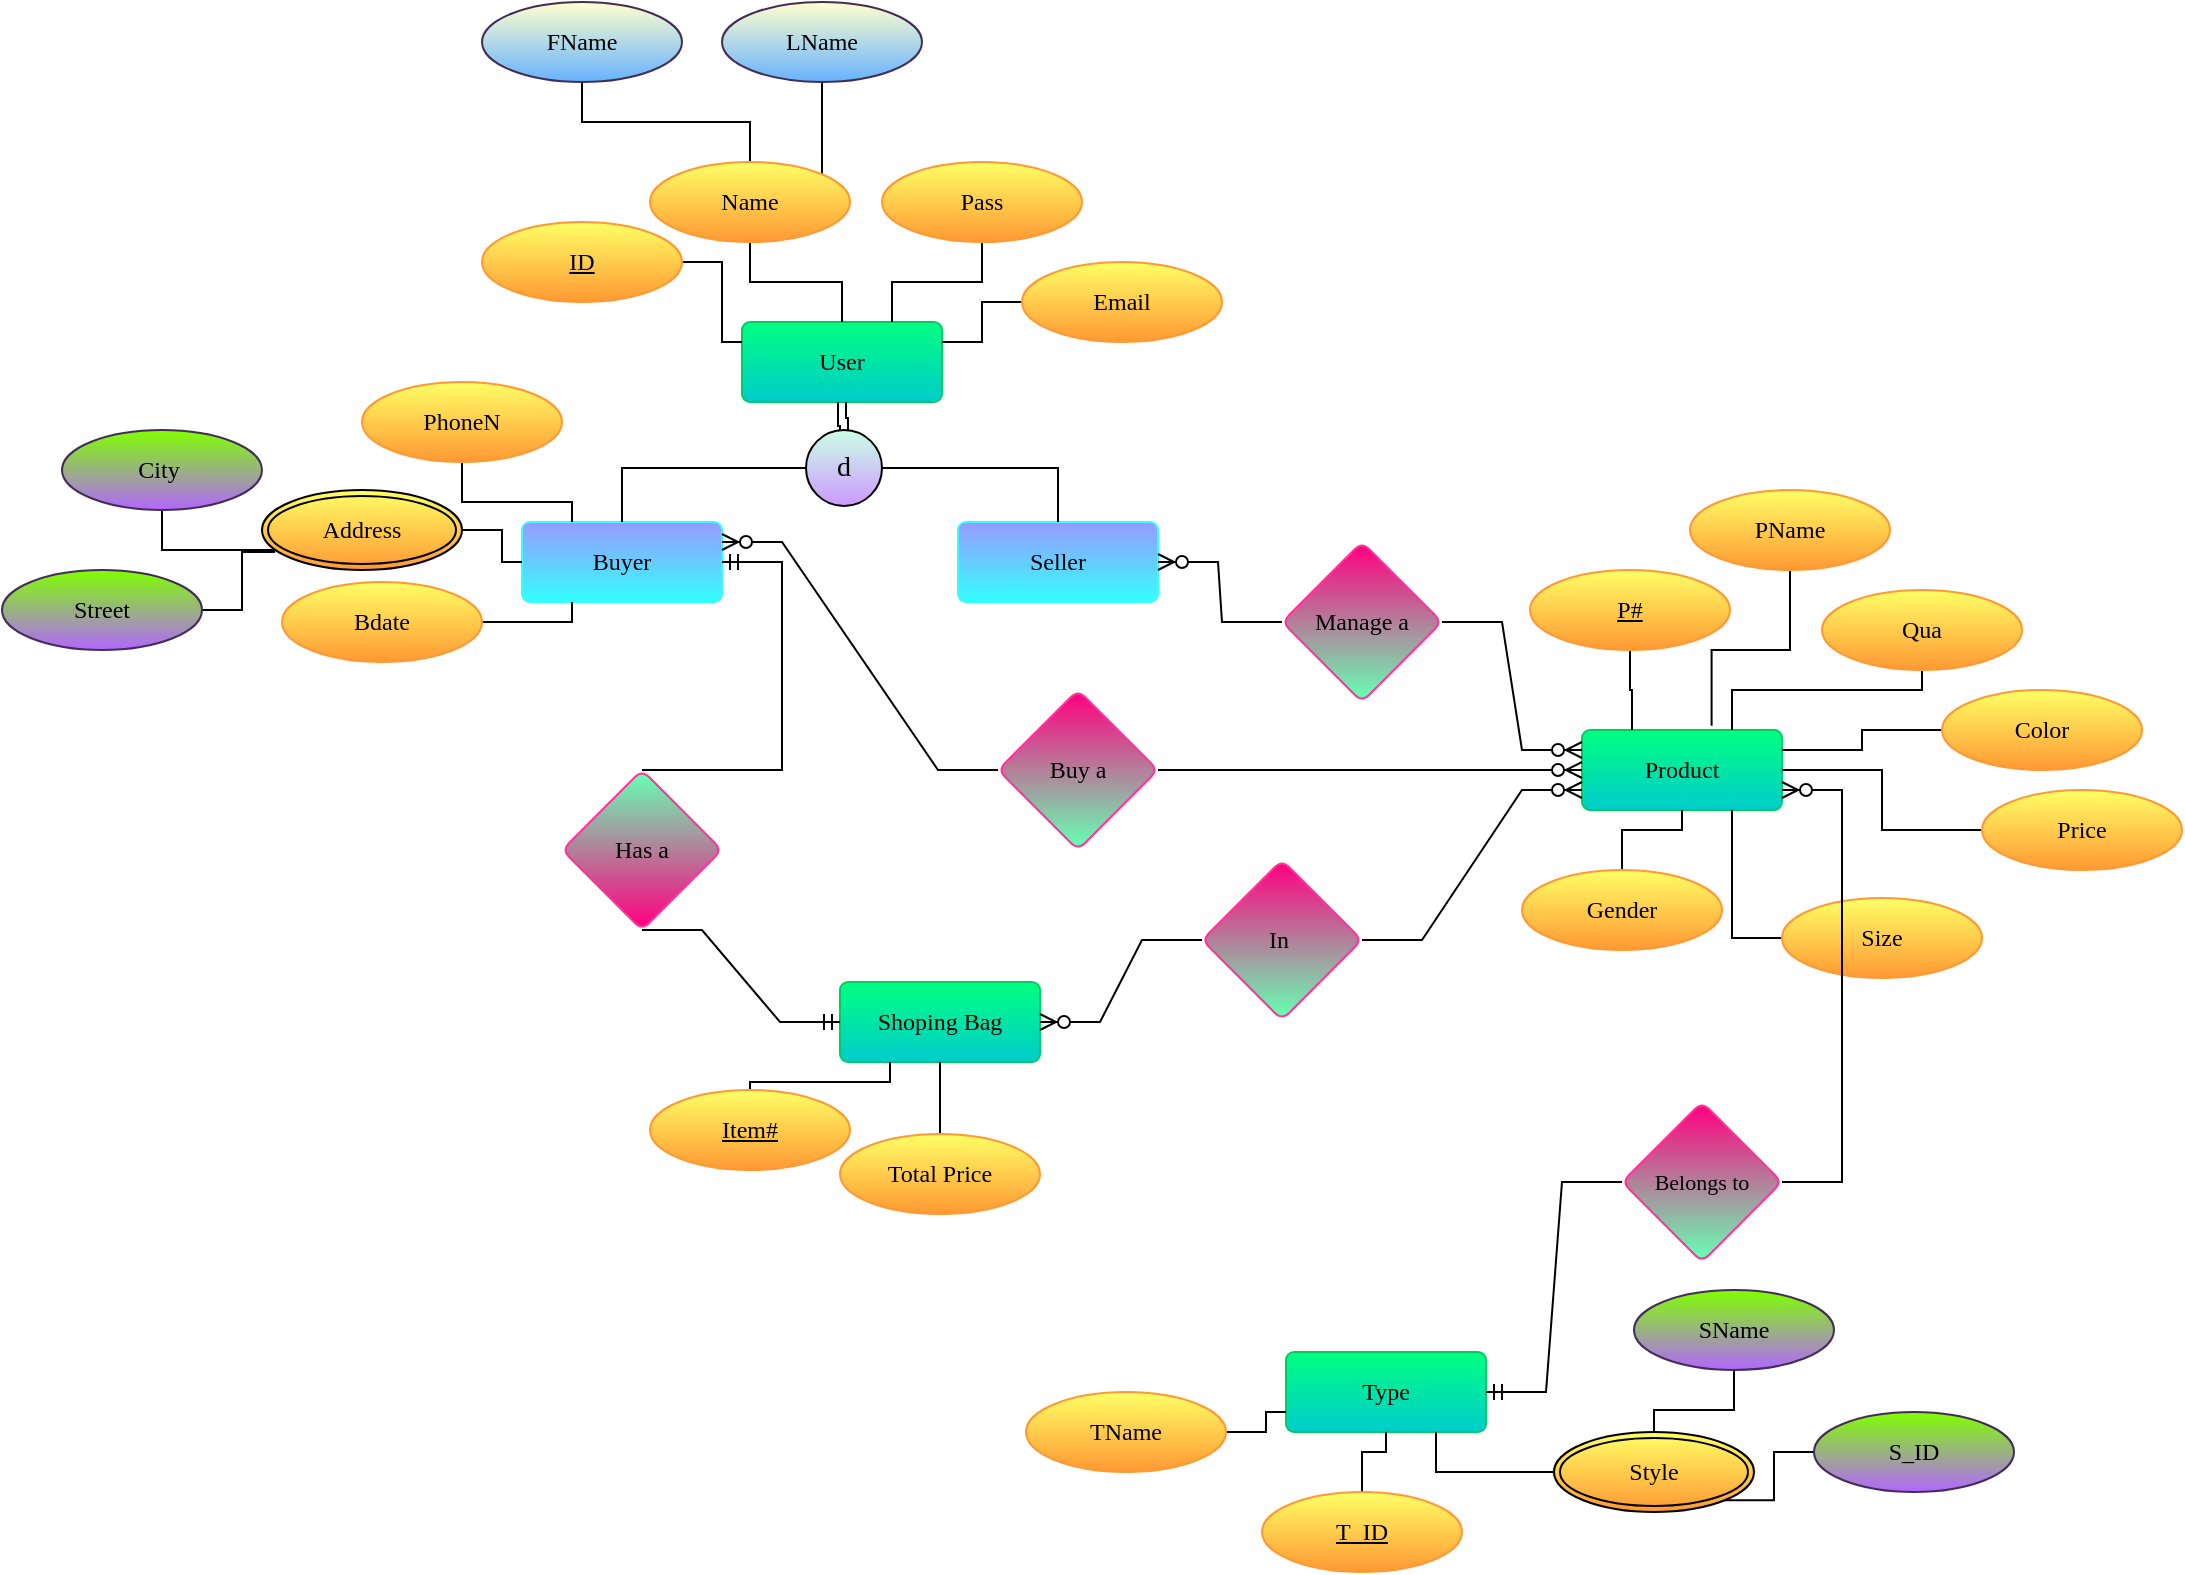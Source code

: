 <mxfile version="15.7.3" type="device"><diagram id="UTO18HucAIXdYfcuXGUb" name="Page-1"><mxGraphModel dx="2310" dy="984" grid="1" gridSize="10" guides="1" tooltips="1" connect="1" arrows="1" fold="1" page="1" pageScale="1" pageWidth="827" pageHeight="1169" math="0" shadow="0"><root><mxCell id="0"/><mxCell id="1" parent="0"/><mxCell id="DZH0fyBFWJKwettwYXbp-1" value="&lt;div&gt;&lt;font&gt;User&lt;/font&gt;&lt;/div&gt;" style="rounded=1;arcSize=10;whiteSpace=wrap;html=1;align=center;fillColor=#00FF80;strokeColor=#00CC66;fontFamily=Comic Sans MS;gradientColor=#00CCCC;" parent="1" vertex="1"><mxGeometry x="-170" y="352" width="100" height="40" as="geometry"/></mxCell><mxCell id="DZH0fyBFWJKwettwYXbp-3" value="&lt;font face=&quot;Comic Sans MS&quot;&gt;Product&lt;/font&gt;" style="rounded=1;arcSize=10;whiteSpace=wrap;html=1;align=center;fillColor=#00FF80;strokeColor=#00CC66;gradientColor=#00CCCC;" parent="1" vertex="1"><mxGeometry x="250" y="556" width="100" height="40" as="geometry"/></mxCell><mxCell id="DZH0fyBFWJKwettwYXbp-5" value="&lt;font face=&quot;Comic Sans MS&quot;&gt;Shoping Bag&lt;/font&gt;" style="rounded=1;arcSize=10;whiteSpace=wrap;html=1;align=center;fillColor=#00FF80;strokeColor=#00CC66;gradientColor=#00CCCC;" parent="1" vertex="1"><mxGeometry x="-121" y="682" width="100" height="40" as="geometry"/></mxCell><mxCell id="DZH0fyBFWJKwettwYXbp-6" style="edgeStyle=orthogonalEdgeStyle;rounded=0;orthogonalLoop=1;jettySize=auto;html=1;entryX=0;entryY=0.25;entryDx=0;entryDy=0;endArrow=none;endFill=0;" parent="1" source="DZH0fyBFWJKwettwYXbp-7" target="DZH0fyBFWJKwettwYXbp-1" edge="1"><mxGeometry relative="1" as="geometry"/></mxCell><mxCell id="DZH0fyBFWJKwettwYXbp-7" value="ID" style="ellipse;whiteSpace=wrap;html=1;align=center;fontStyle=4;fillColor=#FFFF66;strokeColor=#FF9933;fontFamily=Comic Sans MS;gradientColor=#FF9933;" parent="1" vertex="1"><mxGeometry x="-300" y="302" width="100" height="40" as="geometry"/></mxCell><mxCell id="DZH0fyBFWJKwettwYXbp-8" style="edgeStyle=orthogonalEdgeStyle;rounded=0;orthogonalLoop=1;jettySize=auto;html=1;entryX=1;entryY=0.25;entryDx=0;entryDy=0;fontFamily=Comic Sans MS;endArrow=none;endFill=0;" parent="1" source="DZH0fyBFWJKwettwYXbp-9" target="DZH0fyBFWJKwettwYXbp-1" edge="1"><mxGeometry relative="1" as="geometry"/></mxCell><mxCell id="DZH0fyBFWJKwettwYXbp-9" value="Email" style="ellipse;whiteSpace=wrap;html=1;align=center;fontFamily=Comic Sans MS;fillColor=#FFFF66;strokeColor=#FF9933;gradientColor=#FF9933;" parent="1" vertex="1"><mxGeometry x="-30" y="322" width="100" height="40" as="geometry"/></mxCell><mxCell id="DZH0fyBFWJKwettwYXbp-10" style="edgeStyle=orthogonalEdgeStyle;rounded=0;orthogonalLoop=1;jettySize=auto;html=1;entryX=0.75;entryY=0;entryDx=0;entryDy=0;fontFamily=Comic Sans MS;endArrow=none;endFill=0;" parent="1" source="DZH0fyBFWJKwettwYXbp-11" target="DZH0fyBFWJKwettwYXbp-1" edge="1"><mxGeometry relative="1" as="geometry"/></mxCell><mxCell id="DZH0fyBFWJKwettwYXbp-11" value="Pass" style="ellipse;whiteSpace=wrap;html=1;align=center;fontFamily=Comic Sans MS;fillColor=#FFFF66;strokeColor=#FF9933;gradientColor=#FF9933;" parent="1" vertex="1"><mxGeometry x="-100" y="272" width="100" height="40" as="geometry"/></mxCell><mxCell id="DZH0fyBFWJKwettwYXbp-12" style="edgeStyle=orthogonalEdgeStyle;rounded=0;orthogonalLoop=1;jettySize=auto;html=1;fontFamily=Comic Sans MS;endArrow=none;endFill=0;" parent="1" source="DZH0fyBFWJKwettwYXbp-13" target="DZH0fyBFWJKwettwYXbp-47" edge="1"><mxGeometry relative="1" as="geometry"/></mxCell><mxCell id="DZH0fyBFWJKwettwYXbp-13" value="FName" style="ellipse;whiteSpace=wrap;html=1;align=center;fillColor=#FFFFCC;strokeColor=#432D57;fontFamily=Comic Sans MS;fontColor=#000000;gradientColor=#66B2FF;" parent="1" vertex="1"><mxGeometry x="-300" y="192" width="100" height="40" as="geometry"/></mxCell><mxCell id="DZH0fyBFWJKwettwYXbp-14" style="edgeStyle=orthogonalEdgeStyle;rounded=0;orthogonalLoop=1;jettySize=auto;html=1;entryX=0.86;entryY=0.5;entryDx=0;entryDy=0;entryPerimeter=0;fontFamily=Comic Sans MS;endArrow=none;endFill=0;" parent="1" source="DZH0fyBFWJKwettwYXbp-15" target="DZH0fyBFWJKwettwYXbp-47" edge="1"><mxGeometry relative="1" as="geometry"/></mxCell><mxCell id="DZH0fyBFWJKwettwYXbp-15" value="LName" style="ellipse;whiteSpace=wrap;html=1;align=center;fillColor=#FFFFCC;strokeColor=#432D57;fontFamily=Comic Sans MS;fontColor=#000000;gradientColor=#66B2FF;" parent="1" vertex="1"><mxGeometry x="-180" y="192" width="100" height="40" as="geometry"/></mxCell><mxCell id="DZH0fyBFWJKwettwYXbp-20" style="edgeStyle=orthogonalEdgeStyle;rounded=0;orthogonalLoop=1;jettySize=auto;html=1;entryX=0.25;entryY=0;entryDx=0;entryDy=0;fontFamily=Comic Sans MS;fontColor=#FFFFFF;endArrow=none;endFill=0;" parent="1" source="DZH0fyBFWJKwettwYXbp-21" target="DZH0fyBFWJKwettwYXbp-3" edge="1"><mxGeometry relative="1" as="geometry"/></mxCell><mxCell id="DZH0fyBFWJKwettwYXbp-21" value="P#" style="ellipse;whiteSpace=wrap;html=1;align=center;fontStyle=4;fillColor=#FFFF66;strokeColor=#FF9933;fontFamily=Comic Sans MS;gradientColor=#FF9933;" parent="1" vertex="1"><mxGeometry x="224" y="476" width="100" height="40" as="geometry"/></mxCell><mxCell id="DZH0fyBFWJKwettwYXbp-22" style="edgeStyle=orthogonalEdgeStyle;rounded=0;orthogonalLoop=1;jettySize=auto;html=1;entryX=0.648;entryY=-0.053;entryDx=0;entryDy=0;entryPerimeter=0;endArrow=none;endFill=0;" parent="1" source="DZH0fyBFWJKwettwYXbp-23" target="DZH0fyBFWJKwettwYXbp-3" edge="1"><mxGeometry relative="1" as="geometry"/></mxCell><mxCell id="DZH0fyBFWJKwettwYXbp-23" value="PName" style="ellipse;whiteSpace=wrap;html=1;align=center;fontFamily=Comic Sans MS;fillColor=#FFFF66;strokeColor=#FF9933;gradientColor=#FF9933;" parent="1" vertex="1"><mxGeometry x="304" y="436" width="100" height="40" as="geometry"/></mxCell><mxCell id="DZH0fyBFWJKwettwYXbp-24" style="edgeStyle=orthogonalEdgeStyle;rounded=0;orthogonalLoop=1;jettySize=auto;html=1;entryX=1;entryY=0.5;entryDx=0;entryDy=0;fontFamily=Comic Sans MS;fontColor=#FFFFFF;endArrow=none;endFill=0;" parent="1" source="DZH0fyBFWJKwettwYXbp-25" target="DZH0fyBFWJKwettwYXbp-3" edge="1"><mxGeometry relative="1" as="geometry"/></mxCell><mxCell id="DZH0fyBFWJKwettwYXbp-25" value="Price" style="ellipse;whiteSpace=wrap;html=1;align=center;fontFamily=Comic Sans MS;fillColor=#FFFF66;strokeColor=#FF9933;gradientColor=#FF9933;" parent="1" vertex="1"><mxGeometry x="450" y="586" width="100" height="40" as="geometry"/></mxCell><mxCell id="DZH0fyBFWJKwettwYXbp-26" style="edgeStyle=orthogonalEdgeStyle;rounded=0;orthogonalLoop=1;jettySize=auto;html=1;entryX=0.75;entryY=0;entryDx=0;entryDy=0;fontFamily=Comic Sans MS;fontColor=#FFFFFF;endArrow=none;endFill=0;" parent="1" source="DZH0fyBFWJKwettwYXbp-27" target="DZH0fyBFWJKwettwYXbp-3" edge="1"><mxGeometry relative="1" as="geometry"><Array as="points"><mxPoint x="325" y="536"/></Array></mxGeometry></mxCell><mxCell id="DZH0fyBFWJKwettwYXbp-27" value="Qua" style="ellipse;whiteSpace=wrap;html=1;align=center;fontFamily=Comic Sans MS;fillColor=#FFFF66;strokeColor=#FF9933;gradientColor=#FF9933;" parent="1" vertex="1"><mxGeometry x="370" y="486" width="100" height="40" as="geometry"/></mxCell><mxCell id="DZH0fyBFWJKwettwYXbp-28" style="edgeStyle=orthogonalEdgeStyle;rounded=0;orthogonalLoop=1;jettySize=auto;html=1;entryX=1;entryY=0.25;entryDx=0;entryDy=0;fontFamily=Comic Sans MS;fontColor=#FFFFFF;endArrow=none;endFill=0;" parent="1" source="DZH0fyBFWJKwettwYXbp-29" target="DZH0fyBFWJKwettwYXbp-3" edge="1"><mxGeometry relative="1" as="geometry"/></mxCell><mxCell id="DZH0fyBFWJKwettwYXbp-29" value="Color" style="ellipse;whiteSpace=wrap;html=1;align=center;fontFamily=Comic Sans MS;fillColor=#FFFF66;strokeColor=#FF9933;gradientColor=#FF9933;" parent="1" vertex="1"><mxGeometry x="430" y="536" width="100" height="40" as="geometry"/></mxCell><mxCell id="DZH0fyBFWJKwettwYXbp-33" style="edgeStyle=orthogonalEdgeStyle;rounded=0;orthogonalLoop=1;jettySize=auto;html=1;entryX=0.5;entryY=1;entryDx=0;entryDy=0;fontFamily=Comic Sans MS;fontColor=#FFFFFF;endArrow=none;endFill=0;" parent="1" source="DZH0fyBFWJKwettwYXbp-34" target="DZH0fyBFWJKwettwYXbp-5" edge="1"><mxGeometry relative="1" as="geometry"/></mxCell><mxCell id="DZH0fyBFWJKwettwYXbp-34" value="Total Price" style="ellipse;whiteSpace=wrap;html=1;align=center;fontFamily=Comic Sans MS;fontColor=#000000;strokeColor=#FF9933;fillColor=#FFFF66;gradientColor=#FF9933;" parent="1" vertex="1"><mxGeometry x="-121" y="758" width="100" height="40" as="geometry"/></mxCell><mxCell id="DZH0fyBFWJKwettwYXbp-81" style="edgeStyle=orthogonalEdgeStyle;rounded=0;orthogonalLoop=1;jettySize=auto;html=1;endArrow=none;endFill=0;" parent="1" source="DZH0fyBFWJKwettwYXbp-36" target="DZH0fyBFWJKwettwYXbp-3" edge="1"><mxGeometry relative="1" as="geometry"/></mxCell><mxCell id="DZH0fyBFWJKwettwYXbp-36" value="Gender" style="ellipse;whiteSpace=wrap;html=1;align=center;fontFamily=Comic Sans MS;fillColor=#FFFF66;strokeColor=#FF9933;gradientColor=#FF9933;" parent="1" vertex="1"><mxGeometry x="220" y="626" width="100" height="40" as="geometry"/></mxCell><mxCell id="DZH0fyBFWJKwettwYXbp-37" value="&lt;font face=&quot;Comic Sans MS&quot;&gt;Type&lt;/font&gt;" style="rounded=1;arcSize=10;whiteSpace=wrap;html=1;align=center;fillColor=#00FF80;strokeColor=#00CC66;gradientColor=#00CCCC;" parent="1" vertex="1"><mxGeometry x="102" y="867" width="100" height="40" as="geometry"/></mxCell><mxCell id="DZH0fyBFWJKwettwYXbp-38" style="edgeStyle=orthogonalEdgeStyle;rounded=0;orthogonalLoop=1;jettySize=auto;html=1;entryX=0;entryY=0.75;entryDx=0;entryDy=0;endArrow=none;endFill=0;" parent="1" source="DZH0fyBFWJKwettwYXbp-39" target="DZH0fyBFWJKwettwYXbp-37" edge="1"><mxGeometry relative="1" as="geometry"/></mxCell><mxCell id="DZH0fyBFWJKwettwYXbp-39" value="TName" style="ellipse;whiteSpace=wrap;html=1;align=center;fontFamily=Comic Sans MS;fillColor=#FFFF66;strokeColor=#FF9933;gradientColor=#FF9933;" parent="1" vertex="1"><mxGeometry x="-28" y="887" width="100" height="40" as="geometry"/></mxCell><mxCell id="DZH0fyBFWJKwettwYXbp-88" style="edgeStyle=orthogonalEdgeStyle;rounded=0;orthogonalLoop=1;jettySize=auto;html=1;entryX=0.75;entryY=1;entryDx=0;entryDy=0;endArrow=none;endFill=0;" parent="1" source="DZH0fyBFWJKwettwYXbp-41" target="DZH0fyBFWJKwettwYXbp-3" edge="1"><mxGeometry relative="1" as="geometry"><Array as="points"><mxPoint x="325" y="632"/><mxPoint x="325" y="632"/></Array></mxGeometry></mxCell><mxCell id="DZH0fyBFWJKwettwYXbp-41" value="Size" style="ellipse;whiteSpace=wrap;html=1;align=center;fontFamily=Comic Sans MS;fillColor=#FFFF66;strokeColor=#FF9933;gradientColor=#FF9933;" parent="1" vertex="1"><mxGeometry x="350" y="640" width="100" height="40" as="geometry"/></mxCell><mxCell id="DZH0fyBFWJKwettwYXbp-43" value="Buyer" style="rounded=1;arcSize=10;whiteSpace=wrap;html=1;align=center;fontFamily=Comic Sans MS;fillColor=#9999FF;strokeColor=#33FFFF;fontColor=#000000;gradientColor=#33FFFF;" parent="1" vertex="1"><mxGeometry x="-280" y="452" width="100" height="40" as="geometry"/></mxCell><mxCell id="DZH0fyBFWJKwettwYXbp-45" value="Seller" style="rounded=1;arcSize=10;whiteSpace=wrap;html=1;align=center;fontFamily=Comic Sans MS;fillColor=#9999FF;strokeColor=#33FFFF;fontColor=#000000;gradientColor=#33FFFF;" parent="1" vertex="1"><mxGeometry x="-62" y="452" width="100" height="40" as="geometry"/></mxCell><mxCell id="DZH0fyBFWJKwettwYXbp-46" style="edgeStyle=orthogonalEdgeStyle;rounded=0;orthogonalLoop=1;jettySize=auto;html=1;entryX=0.5;entryY=0;entryDx=0;entryDy=0;endArrow=none;endFill=0;" parent="1" source="DZH0fyBFWJKwettwYXbp-47" target="DZH0fyBFWJKwettwYXbp-1" edge="1"><mxGeometry relative="1" as="geometry"/></mxCell><mxCell id="DZH0fyBFWJKwettwYXbp-47" value="Name" style="ellipse;whiteSpace=wrap;html=1;align=center;fillColor=#FFFF66;strokeColor=#FF9933;fontFamily=Comic Sans MS;gradientColor=#FF9933;" parent="1" vertex="1"><mxGeometry x="-216" y="272" width="100" height="40" as="geometry"/></mxCell><mxCell id="DZH0fyBFWJKwettwYXbp-87" style="edgeStyle=orthogonalEdgeStyle;rounded=0;orthogonalLoop=1;jettySize=auto;html=1;entryX=0.25;entryY=1;entryDx=0;entryDy=0;endArrow=none;endFill=0;" parent="1" source="DZH0fyBFWJKwettwYXbp-55" target="DZH0fyBFWJKwettwYXbp-5" edge="1"><mxGeometry relative="1" as="geometry"><Array as="points"><mxPoint x="-166" y="732"/><mxPoint x="-96" y="732"/></Array></mxGeometry></mxCell><mxCell id="DZH0fyBFWJKwettwYXbp-55" value="Item#" style="ellipse;whiteSpace=wrap;html=1;align=center;fontStyle=4;fillColor=#FFFF66;strokeColor=#FF9933;fontFamily=Comic Sans MS;gradientColor=#FF9933;" parent="1" vertex="1"><mxGeometry x="-216" y="736" width="100" height="40" as="geometry"/></mxCell><mxCell id="DZH0fyBFWJKwettwYXbp-56" style="edgeStyle=orthogonalEdgeStyle;rounded=0;orthogonalLoop=1;jettySize=auto;html=1;entryX=0.5;entryY=1;entryDx=0;entryDy=0;fontFamily=Comic Sans MS;endArrow=none;endFill=0;" parent="1" source="DZH0fyBFWJKwettwYXbp-57" target="DZH0fyBFWJKwettwYXbp-37" edge="1"><mxGeometry relative="1" as="geometry"/></mxCell><mxCell id="DZH0fyBFWJKwettwYXbp-57" value="T_ID" style="ellipse;whiteSpace=wrap;html=1;align=center;fontStyle=4;fillColor=#FFFF66;strokeColor=#FF9933;fontFamily=Comic Sans MS;gradientColor=#FF9933;" parent="1" vertex="1"><mxGeometry x="90" y="937" width="100" height="40" as="geometry"/></mxCell><mxCell id="DZH0fyBFWJKwettwYXbp-91" style="edgeStyle=orthogonalEdgeStyle;rounded=0;orthogonalLoop=1;jettySize=auto;html=1;entryX=0.75;entryY=1;entryDx=0;entryDy=0;endArrow=none;endFill=0;" parent="1" source="DZH0fyBFWJKwettwYXbp-59" target="DZH0fyBFWJKwettwYXbp-37" edge="1"><mxGeometry relative="1" as="geometry"/></mxCell><mxCell id="DZH0fyBFWJKwettwYXbp-59" value="Style" style="ellipse;shape=doubleEllipse;margin=3;whiteSpace=wrap;html=1;align=center;strokeColor=#000000;gradientColor=#FF9933;fontFamily=Comic Sans MS;fillColor=#FFFF66;" parent="1" vertex="1"><mxGeometry x="236" y="907" width="100" height="40" as="geometry"/></mxCell><mxCell id="DZH0fyBFWJKwettwYXbp-60" style="edgeStyle=orthogonalEdgeStyle;rounded=0;orthogonalLoop=1;jettySize=auto;html=1;entryX=0.5;entryY=0;entryDx=0;entryDy=0;endArrow=none;endFill=0;" parent="1" source="DZH0fyBFWJKwettwYXbp-61" target="DZH0fyBFWJKwettwYXbp-59" edge="1"><mxGeometry relative="1" as="geometry"/></mxCell><mxCell id="DZH0fyBFWJKwettwYXbp-61" value="SName" style="ellipse;whiteSpace=wrap;html=1;align=center;fontFamily=Comic Sans MS;fillColor=#80FF00;strokeColor=#432D57;gradientColor=#B266FF;" parent="1" vertex="1"><mxGeometry x="276" y="836" width="100" height="40" as="geometry"/></mxCell><mxCell id="DZH0fyBFWJKwettwYXbp-62" style="edgeStyle=orthogonalEdgeStyle;rounded=0;orthogonalLoop=1;jettySize=auto;html=1;entryX=1;entryY=1;entryDx=0;entryDy=0;endArrow=none;endFill=0;" parent="1" source="DZH0fyBFWJKwettwYXbp-63" target="DZH0fyBFWJKwettwYXbp-59" edge="1"><mxGeometry relative="1" as="geometry"/></mxCell><mxCell id="DZH0fyBFWJKwettwYXbp-63" value="S_ID" style="ellipse;whiteSpace=wrap;html=1;align=center;fillColor=#80FF00;strokeColor=#432D57;fontFamily=Comic Sans MS;gradientColor=#B266FF;" parent="1" vertex="1"><mxGeometry x="366" y="897" width="100" height="40" as="geometry"/></mxCell><mxCell id="DZH0fyBFWJKwettwYXbp-64" style="edgeStyle=orthogonalEdgeStyle;rounded=0;orthogonalLoop=1;jettySize=auto;html=1;entryX=0.066;entryY=0.735;entryDx=0;entryDy=0;entryPerimeter=0;fontFamily=Comic Sans MS;endArrow=none;endFill=0;" parent="1" source="DZH0fyBFWJKwettwYXbp-65" target="DZH0fyBFWJKwettwYXbp-73" edge="1"><mxGeometry relative="1" as="geometry"/></mxCell><mxCell id="DZH0fyBFWJKwettwYXbp-65" value="City&amp;nbsp;" style="ellipse;whiteSpace=wrap;html=1;align=center;fillColor=#80FF00;strokeColor=#432D57;fontFamily=Comic Sans MS;fontColor=#000000;gradientColor=#B266FF;" parent="1" vertex="1"><mxGeometry x="-510" y="406" width="100" height="40" as="geometry"/></mxCell><mxCell id="DZH0fyBFWJKwettwYXbp-66" style="edgeStyle=orthogonalEdgeStyle;rounded=0;orthogonalLoop=1;jettySize=auto;html=1;entryX=0.066;entryY=0.775;entryDx=0;entryDy=0;entryPerimeter=0;fontFamily=Comic Sans MS;endArrow=none;endFill=0;" parent="1" source="DZH0fyBFWJKwettwYXbp-67" target="DZH0fyBFWJKwettwYXbp-73" edge="1"><mxGeometry relative="1" as="geometry"/></mxCell><mxCell id="DZH0fyBFWJKwettwYXbp-67" value="Street" style="ellipse;whiteSpace=wrap;html=1;align=center;fillColor=#80FF00;strokeColor=#432D57;fontFamily=Comic Sans MS;fontColor=#000000;gradientColor=#B266FF;" parent="1" vertex="1"><mxGeometry x="-540" y="476" width="100" height="40" as="geometry"/></mxCell><mxCell id="DZH0fyBFWJKwettwYXbp-68" style="edgeStyle=orthogonalEdgeStyle;rounded=0;orthogonalLoop=1;jettySize=auto;html=1;entryX=0.25;entryY=0;entryDx=0;entryDy=0;fontFamily=Comic Sans MS;endArrow=none;endFill=0;" parent="1" source="DZH0fyBFWJKwettwYXbp-69" target="DZH0fyBFWJKwettwYXbp-43" edge="1"><mxGeometry relative="1" as="geometry"/></mxCell><mxCell id="DZH0fyBFWJKwettwYXbp-69" value="PhoneN" style="ellipse;whiteSpace=wrap;html=1;align=center;fontFamily=Comic Sans MS;fillColor=#FFFF66;strokeColor=#FF9933;gradientColor=#FF9933;" parent="1" vertex="1"><mxGeometry x="-360" y="382" width="100" height="40" as="geometry"/></mxCell><mxCell id="DZH0fyBFWJKwettwYXbp-70" style="edgeStyle=orthogonalEdgeStyle;rounded=0;orthogonalLoop=1;jettySize=auto;html=1;entryX=0.25;entryY=1;entryDx=0;entryDy=0;fontFamily=Comic Sans MS;endArrow=none;endFill=0;" parent="1" source="DZH0fyBFWJKwettwYXbp-71" target="DZH0fyBFWJKwettwYXbp-43" edge="1"><mxGeometry relative="1" as="geometry"><Array as="points"><mxPoint x="-255" y="502"/></Array></mxGeometry></mxCell><mxCell id="DZH0fyBFWJKwettwYXbp-71" value="Bdate" style="ellipse;whiteSpace=wrap;html=1;align=center;fontFamily=Comic Sans MS;fillColor=#FFFF66;strokeColor=#FF9933;gradientColor=#FF9933;" parent="1" vertex="1"><mxGeometry x="-400" y="482" width="100" height="40" as="geometry"/></mxCell><mxCell id="DZH0fyBFWJKwettwYXbp-72" style="edgeStyle=orthogonalEdgeStyle;rounded=0;orthogonalLoop=1;jettySize=auto;html=1;entryX=0;entryY=0.5;entryDx=0;entryDy=0;fontFamily=Comic Sans MS;endArrow=none;endFill=0;" parent="1" source="DZH0fyBFWJKwettwYXbp-73" target="DZH0fyBFWJKwettwYXbp-43" edge="1"><mxGeometry relative="1" as="geometry"/></mxCell><mxCell id="DZH0fyBFWJKwettwYXbp-73" value="Address" style="ellipse;shape=doubleEllipse;margin=3;whiteSpace=wrap;html=1;align=center;fontFamily=Comic Sans MS;strokeColor=#000000;fillColor=#FFFF66;gradientColor=#FF9933;" parent="1" vertex="1"><mxGeometry x="-410" y="436" width="100" height="40" as="geometry"/></mxCell><mxCell id="DZH0fyBFWJKwettwYXbp-76" value="" style="edgeStyle=entityRelationEdgeStyle;fontSize=12;html=1;endArrow=ERzeroToMany;endFill=1;startArrow=none;rounded=0;entryX=0;entryY=0.25;entryDx=0;entryDy=0;" parent="1" source="DZH0fyBFWJKwettwYXbp-53" target="DZH0fyBFWJKwettwYXbp-3" edge="1"><mxGeometry width="100" height="100" relative="1" as="geometry"><mxPoint x="110" y="412" as="sourcePoint"/><mxPoint x="290" y="462" as="targetPoint"/></mxGeometry></mxCell><mxCell id="DZH0fyBFWJKwettwYXbp-77" value="" style="edgeStyle=entityRelationEdgeStyle;fontSize=12;html=1;endArrow=ERzeroToMany;endFill=1;startArrow=none;rounded=0;exitX=1;exitY=0.5;exitDx=0;exitDy=0;" parent="1" source="DZH0fyBFWJKwettwYXbp-17" target="DZH0fyBFWJKwettwYXbp-3" edge="1"><mxGeometry width="100" height="100" relative="1" as="geometry"><mxPoint x="30" y="586" as="sourcePoint"/><mxPoint x="270" y="656" as="targetPoint"/></mxGeometry></mxCell><mxCell id="DZH0fyBFWJKwettwYXbp-78" value="" style="edgeStyle=entityRelationEdgeStyle;fontSize=12;html=1;endArrow=ERmandOne;startArrow=none;rounded=0;exitX=0.5;exitY=1;exitDx=0;exitDy=0;" parent="1" source="DZH0fyBFWJKwettwYXbp-19" target="DZH0fyBFWJKwettwYXbp-43" edge="1"><mxGeometry width="100" height="100" relative="1" as="geometry"><mxPoint x="-290" y="742" as="sourcePoint"/><mxPoint x="-190" y="642" as="targetPoint"/></mxGeometry></mxCell><mxCell id="DZH0fyBFWJKwettwYXbp-79" value="" style="edgeStyle=entityRelationEdgeStyle;fontSize=12;html=1;endArrow=ERzeroToMany;endFill=1;startArrow=none;rounded=0;entryX=0;entryY=0.75;entryDx=0;entryDy=0;" parent="1" source="DZH0fyBFWJKwettwYXbp-32" target="DZH0fyBFWJKwettwYXbp-3" edge="1"><mxGeometry width="100" height="100" relative="1" as="geometry"><mxPoint x="-70" y="716" as="sourcePoint"/><mxPoint x="236" y="900" as="targetPoint"/></mxGeometry></mxCell><mxCell id="DZH0fyBFWJKwettwYXbp-80" value="" style="edgeStyle=entityRelationEdgeStyle;fontSize=12;html=1;endArrow=ERzeroToMany;startArrow=none;rounded=0;entryX=1;entryY=0.75;entryDx=0;entryDy=0;" parent="1" source="DZH0fyBFWJKwettwYXbp-50" target="DZH0fyBFWJKwettwYXbp-3" edge="1"><mxGeometry width="100" height="100" relative="1" as="geometry"><mxPoint x="260" y="892" as="sourcePoint"/><mxPoint x="360" y="792" as="targetPoint"/></mxGeometry></mxCell><mxCell id="DZH0fyBFWJKwettwYXbp-53" value="Manage a" style="rhombus;whiteSpace=wrap;html=1;rounded=1;strokeColor=#FF3399;fillColor=#FF0080;arcSize=10;gradientColor=#66FFB3;fontFamily=Comic Sans MS;" parent="1" vertex="1"><mxGeometry x="100" y="462" width="80" height="80" as="geometry"/></mxCell><mxCell id="DZH0fyBFWJKwettwYXbp-93" value="" style="edgeStyle=entityRelationEdgeStyle;fontSize=12;html=1;endArrow=none;endFill=1;startArrow=ERzeroToMany;rounded=0;entryX=0;entryY=0.5;entryDx=0;entryDy=0;" parent="1" source="DZH0fyBFWJKwettwYXbp-45" target="DZH0fyBFWJKwettwYXbp-53" edge="1"><mxGeometry width="100" height="100" relative="1" as="geometry"><mxPoint x="38" y="472" as="sourcePoint"/><mxPoint x="250" y="566" as="targetPoint"/></mxGeometry></mxCell><mxCell id="DZH0fyBFWJKwettwYXbp-17" value="Buy a" style="rhombus;whiteSpace=wrap;html=1;rounded=1;strokeColor=#FF3399;fillColor=#FF0080;arcSize=10;gradientColor=#66FFB3;fontFamily=Comic Sans MS;" parent="1" vertex="1"><mxGeometry x="-42" y="536" width="80" height="80" as="geometry"/></mxCell><mxCell id="DZH0fyBFWJKwettwYXbp-94" value="" style="edgeStyle=entityRelationEdgeStyle;fontSize=12;html=1;endArrow=none;endFill=1;startArrow=ERzeroToMany;rounded=0;exitX=1;exitY=0.25;exitDx=0;exitDy=0;" parent="1" source="DZH0fyBFWJKwettwYXbp-43" target="DZH0fyBFWJKwettwYXbp-17" edge="1"><mxGeometry width="100" height="100" relative="1" as="geometry"><mxPoint x="-180" y="462" as="sourcePoint"/><mxPoint x="250" y="576" as="targetPoint"/></mxGeometry></mxCell><mxCell id="DZH0fyBFWJKwettwYXbp-19" value="Has a" style="rhombus;whiteSpace=wrap;html=1;rounded=1;fontColor=#000000;strokeColor=#FF3399;fillColor=#FF0080;arcSize=10;gradientColor=#66FFB3;fontFamily=Comic Sans MS;direction=west;" parent="1" vertex="1"><mxGeometry x="-260" y="576" width="80" height="80" as="geometry"/></mxCell><mxCell id="DZH0fyBFWJKwettwYXbp-98" value="" style="edgeStyle=entityRelationEdgeStyle;fontSize=12;html=1;endArrow=none;startArrow=ERmandOne;rounded=0;entryX=0.5;entryY=0;entryDx=0;entryDy=0;" parent="1" source="DZH0fyBFWJKwettwYXbp-5" target="DZH0fyBFWJKwettwYXbp-19" edge="1"><mxGeometry width="100" height="100" relative="1" as="geometry"><mxPoint x="-121" y="702" as="sourcePoint"/><mxPoint x="-180" y="472" as="targetPoint"/></mxGeometry></mxCell><mxCell id="DZH0fyBFWJKwettwYXbp-32" value="In&amp;nbsp;" style="rhombus;whiteSpace=wrap;html=1;rounded=1;fontColor=#000000;strokeColor=#FF3399;fillColor=#FF0080;arcSize=10;gradientColor=#66FFB3;fontFamily=Comic Sans MS;" parent="1" vertex="1"><mxGeometry x="60" y="621" width="80" height="80" as="geometry"/></mxCell><mxCell id="DZH0fyBFWJKwettwYXbp-99" value="" style="edgeStyle=entityRelationEdgeStyle;fontSize=12;html=1;endArrow=none;endFill=1;startArrow=ERzeroToMany;rounded=0;entryX=0;entryY=0.5;entryDx=0;entryDy=0;" parent="1" source="DZH0fyBFWJKwettwYXbp-5" target="DZH0fyBFWJKwettwYXbp-32" edge="1"><mxGeometry width="100" height="100" relative="1" as="geometry"><mxPoint x="-21" y="702" as="sourcePoint"/><mxPoint x="250" y="586" as="targetPoint"/></mxGeometry></mxCell><mxCell id="DZH0fyBFWJKwettwYXbp-50" value="&lt;span style=&quot;font-size: 11px&quot;&gt;Belongs to&lt;/span&gt;" style="rhombus;whiteSpace=wrap;html=1;rounded=1;fontColor=#000000;strokeColor=#FF3399;fillColor=#FF0080;arcSize=10;gradientColor=#66FFB3;fontFamily=Comic Sans MS;fontSize=11;" parent="1" vertex="1"><mxGeometry x="270" y="742" width="80" height="80" as="geometry"/></mxCell><mxCell id="DZH0fyBFWJKwettwYXbp-100" value="" style="edgeStyle=entityRelationEdgeStyle;fontSize=12;html=1;endArrow=none;startArrow=ERmandOne;rounded=0;entryX=0;entryY=0.5;entryDx=0;entryDy=0;" parent="1" source="DZH0fyBFWJKwettwYXbp-37" target="DZH0fyBFWJKwettwYXbp-50" edge="1"><mxGeometry width="100" height="100" relative="1" as="geometry"><mxPoint x="202" y="887" as="sourcePoint"/><mxPoint x="350" y="586" as="targetPoint"/></mxGeometry></mxCell><mxCell id="WT-tblRweS-hTttRXFwh-6" style="edgeStyle=orthogonalEdgeStyle;rounded=0;orthogonalLoop=1;jettySize=auto;html=1;entryX=0.5;entryY=0;entryDx=0;entryDy=0;endArrow=none;endFill=0;" parent="1" source="WT-tblRweS-hTttRXFwh-1" target="DZH0fyBFWJKwettwYXbp-43" edge="1"><mxGeometry relative="1" as="geometry"/></mxCell><mxCell id="WT-tblRweS-hTttRXFwh-7" style="edgeStyle=orthogonalEdgeStyle;rounded=0;orthogonalLoop=1;jettySize=auto;html=1;endArrow=none;endFill=0;" parent="1" source="WT-tblRweS-hTttRXFwh-1" target="DZH0fyBFWJKwettwYXbp-45" edge="1"><mxGeometry relative="1" as="geometry"/></mxCell><mxCell id="WT-tblRweS-hTttRXFwh-1" value="&lt;font style=&quot;font-size: 14px&quot;&gt;d&lt;/font&gt;" style="ellipse;whiteSpace=wrap;html=1;aspect=fixed;fontFamily=Comic Sans MS;gradientColor=#CC99FF;fillColor=#CCFFE6;" parent="1" vertex="1"><mxGeometry x="-138" y="406" width="38" height="38" as="geometry"/></mxCell><mxCell id="WT-tblRweS-hTttRXFwh-3" value="" style="shape=link;html=1;rounded=0;edgeStyle=orthogonalEdgeStyle;entryX=0.5;entryY=0;entryDx=0;entryDy=0;" parent="1" source="DZH0fyBFWJKwettwYXbp-1" target="WT-tblRweS-hTttRXFwh-1" edge="1"><mxGeometry relative="1" as="geometry"><mxPoint x="-580" y="240" as="sourcePoint"/><mxPoint x="-420" y="240" as="targetPoint"/></mxGeometry></mxCell></root></mxGraphModel></diagram></mxfile>